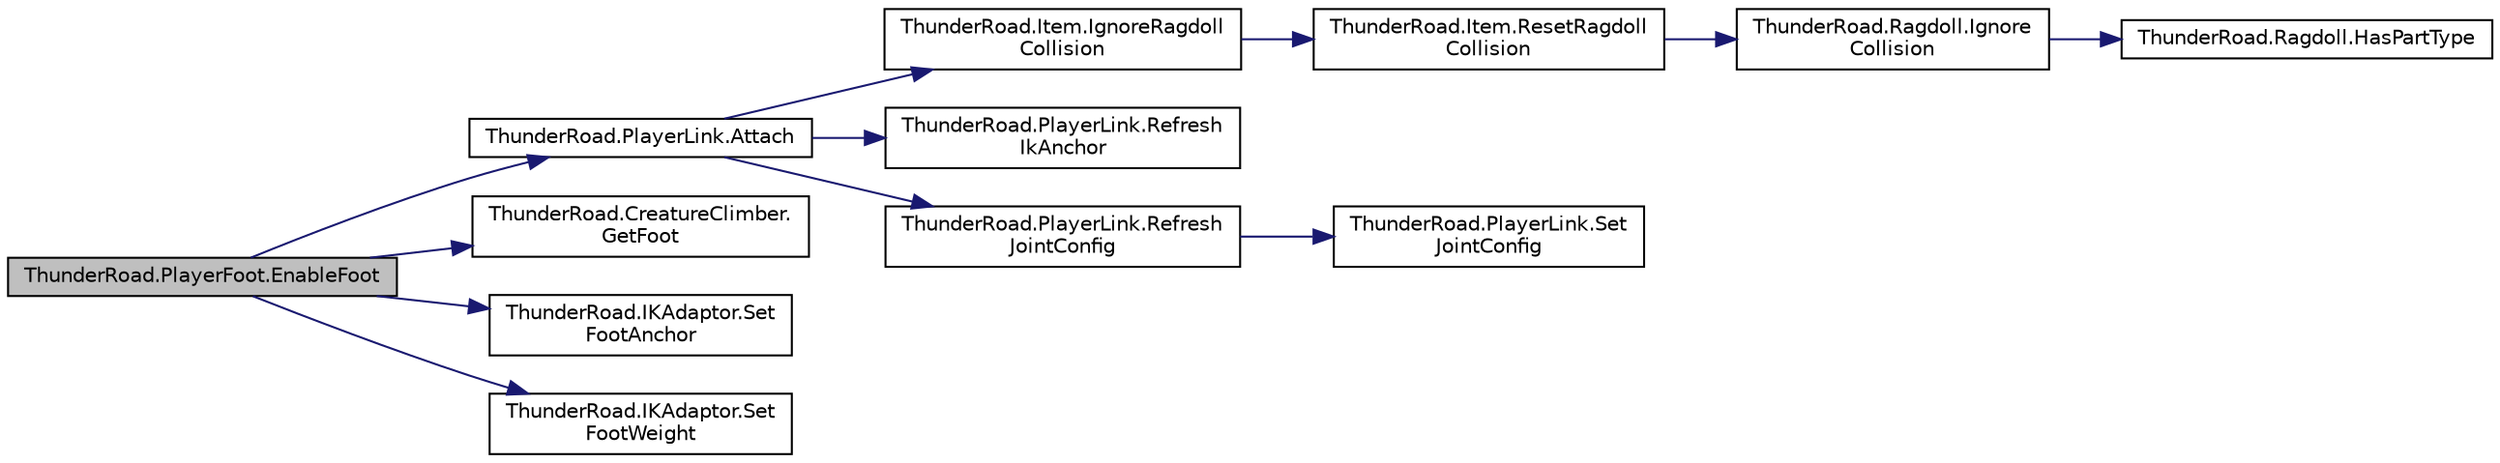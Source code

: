 digraph "ThunderRoad.PlayerFoot.EnableFoot"
{
 // LATEX_PDF_SIZE
  edge [fontname="Helvetica",fontsize="10",labelfontname="Helvetica",labelfontsize="10"];
  node [fontname="Helvetica",fontsize="10",shape=record];
  rankdir="LR";
  Node1 [label="ThunderRoad.PlayerFoot.EnableFoot",height=0.2,width=0.4,color="black", fillcolor="grey75", style="filled", fontcolor="black",tooltip="Enables the foot."];
  Node1 -> Node2 [color="midnightblue",fontsize="10",style="solid",fontname="Helvetica"];
  Node2 [label="ThunderRoad.PlayerLink.Attach",height=0.2,width=0.4,color="black", fillcolor="white", style="filled",URL="$class_thunder_road_1_1_player_link.html#ac6a20d051ceb71cd61d2a98f33033ac9",tooltip="Attaches the specified rigidbody."];
  Node2 -> Node3 [color="midnightblue",fontsize="10",style="solid",fontname="Helvetica"];
  Node3 [label="ThunderRoad.Item.IgnoreRagdoll\lCollision",height=0.2,width=0.4,color="black", fillcolor="white", style="filled",URL="$class_thunder_road_1_1_item.html#ab840281a41308d6826a91926b94e7e67",tooltip="Ignores the ragdoll collision."];
  Node3 -> Node4 [color="midnightblue",fontsize="10",style="solid",fontname="Helvetica"];
  Node4 [label="ThunderRoad.Item.ResetRagdoll\lCollision",height=0.2,width=0.4,color="black", fillcolor="white", style="filled",URL="$class_thunder_road_1_1_item.html#a4a7ec512ce5de13942770c4ee678fb40",tooltip="Resets the ragdoll collision."];
  Node4 -> Node5 [color="midnightblue",fontsize="10",style="solid",fontname="Helvetica"];
  Node5 [label="ThunderRoad.Ragdoll.Ignore\lCollision",height=0.2,width=0.4,color="black", fillcolor="white", style="filled",URL="$class_thunder_road_1_1_ragdoll.html#a3429b1cdefa48b676118205483ad9406",tooltip="Ignores the collision."];
  Node5 -> Node6 [color="midnightblue",fontsize="10",style="solid",fontname="Helvetica"];
  Node6 [label="ThunderRoad.Ragdoll.HasPartType",height=0.2,width=0.4,color="black", fillcolor="white", style="filled",URL="$class_thunder_road_1_1_ragdoll.html#a8bf62a566d0502f63a0933c47d747d78",tooltip="Determines whether [has part type] [the specified part types]."];
  Node2 -> Node7 [color="midnightblue",fontsize="10",style="solid",fontname="Helvetica"];
  Node7 [label="ThunderRoad.PlayerLink.Refresh\lIkAnchor",height=0.2,width=0.4,color="black", fillcolor="white", style="filled",URL="$class_thunder_road_1_1_player_link.html#ace8e9c4b3db1a9140f273fb5d97a8ac8",tooltip="Refreshes the ik anchor."];
  Node2 -> Node8 [color="midnightblue",fontsize="10",style="solid",fontname="Helvetica"];
  Node8 [label="ThunderRoad.PlayerLink.Refresh\lJointConfig",height=0.2,width=0.4,color="black", fillcolor="white", style="filled",URL="$class_thunder_road_1_1_player_link.html#acf8e9650b0884014e3eba937f64fbce1",tooltip="Refreshes the joint configuration."];
  Node8 -> Node9 [color="midnightblue",fontsize="10",style="solid",fontname="Helvetica"];
  Node9 [label="ThunderRoad.PlayerLink.Set\lJointConfig",height=0.2,width=0.4,color="black", fillcolor="white", style="filled",URL="$class_thunder_road_1_1_player_link.html#a3129bec6ebda69cd631dd61430701b53",tooltip="Sets the joint configuration."];
  Node1 -> Node10 [color="midnightblue",fontsize="10",style="solid",fontname="Helvetica"];
  Node10 [label="ThunderRoad.CreatureClimber.\lGetFoot",height=0.2,width=0.4,color="black", fillcolor="white", style="filled",URL="$class_thunder_road_1_1_creature_climber.html#a1513e68a439bdd497e556a7a81bee35b",tooltip="Gets the foot."];
  Node1 -> Node11 [color="midnightblue",fontsize="10",style="solid",fontname="Helvetica"];
  Node11 [label="ThunderRoad.IKAdaptor.Set\lFootAnchor",height=0.2,width=0.4,color="black", fillcolor="white", style="filled",URL="$class_thunder_road_1_1_i_k_adaptor.html#aadab9adfc7e887faaf7cec99ea198676",tooltip="Sets the foot anchor."];
  Node1 -> Node12 [color="midnightblue",fontsize="10",style="solid",fontname="Helvetica"];
  Node12 [label="ThunderRoad.IKAdaptor.Set\lFootWeight",height=0.2,width=0.4,color="black", fillcolor="white", style="filled",URL="$class_thunder_road_1_1_i_k_adaptor.html#ada4d229bcaf0dd448d716a45fdf3e153",tooltip="Sets the foot weight."];
}
